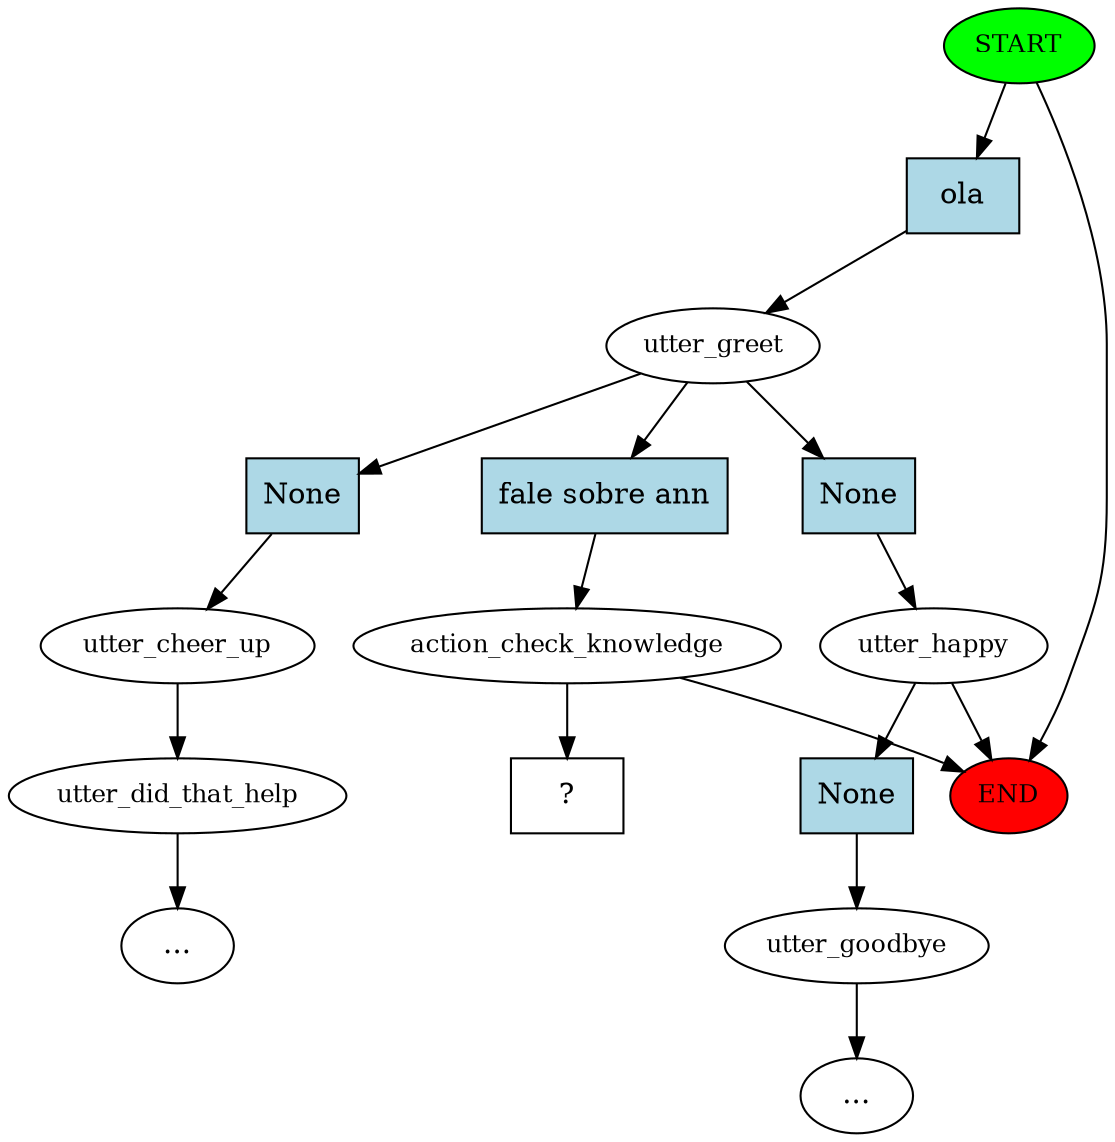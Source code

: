 digraph  {
0 [class="start active", fillcolor=green, fontsize=12, label=START, style=filled];
"-1" [class=end, fillcolor=red, fontsize=12, label=END, style=filled];
1 [class=active, fontsize=12, label=utter_greet];
2 [class=active, fontsize=12, label=action_check_knowledge];
4 [class="", fontsize=12, label=utter_happy];
6 [class="", fontsize=12, label=utter_cheer_up];
7 [class="", fontsize=12, label=utter_did_that_help];
"-4" [class=ellipsis, label="..."];
13 [class="", fontsize=12, label=utter_goodbye];
"-5" [class=ellipsis, label="..."];
16 [class="intent dashed active", label="  ?  ", shape=rect];
17 [class="intent active", fillcolor=lightblue, label=ola, shape=rect, style=filled];
18 [class="intent active", fillcolor=lightblue, label="fale sobre ann", shape=rect, style=filled];
19 [class=intent, fillcolor=lightblue, label=None, shape=rect, style=filled];
20 [class=intent, fillcolor=lightblue, label=None, shape=rect, style=filled];
21 [class=intent, fillcolor=lightblue, label=None, shape=rect, style=filled];
0 -> "-1"  [class="", key=NONE, label=""];
0 -> 17  [class=active, key=0];
1 -> 18  [class=active, key=0];
1 -> 19  [class="", key=0];
1 -> 20  [class="", key=0];
2 -> "-1"  [class="", key=NONE, label=""];
2 -> 16  [class=active, key=NONE, label=""];
4 -> "-1"  [class="", key=NONE, label=""];
4 -> 21  [class="", key=0];
6 -> 7  [class="", key=NONE, label=""];
7 -> "-4"  [class="", key=NONE, label=""];
13 -> "-5"  [class="", key=NONE, label=""];
17 -> 1  [class=active, key=0];
18 -> 2  [class=active, key=0];
19 -> 4  [class="", key=0];
20 -> 6  [class="", key=0];
21 -> 13  [class="", key=0];
}
